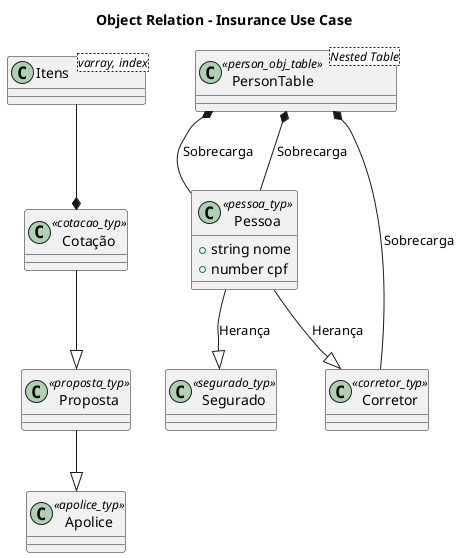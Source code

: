 @startuml DBOR

title Object Relation - Insurance Use Case

class PersonTable <Nested Table> <<person_obj_table>> {
}

class Pessoa <<pessoa_typ>>{
  +string nome
  +number cpf
}

class Corretor <<corretor_typ>>
class Segurado <<segurado_typ>>

Pessoa --|> Corretor: Herança
Pessoa --|> Segurado: Herança

PersonTable *-- Pessoa: Sobrecarga
PersonTable *-- Corretor: Sobrecarga
PersonTable *-- Pessoa: Sobrecarga

Class Cotação <<cotacao_typ>>
Class Proposta <<proposta_typ>>
Class Apolice <<apolice_typ>>


Class Itens <varray, index>

Cotação *-up- Itens

Cotação -down-|> Proposta
Proposta -down-|> Apolice

@enduml